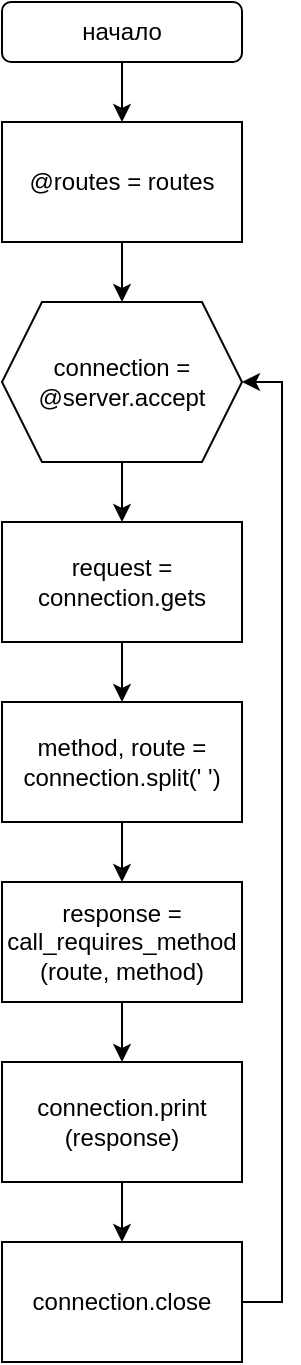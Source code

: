 <mxfile version="17.4.5" type="device"><diagram id="6vchvn2INqKsaZ0BZD0O" name="Page-1"><mxGraphModel dx="1350" dy="793" grid="1" gridSize="10" guides="1" tooltips="1" connect="1" arrows="1" fold="1" page="1" pageScale="1" pageWidth="827" pageHeight="1169" math="0" shadow="0"><root><mxCell id="0"/><mxCell id="1" parent="0"/><mxCell id="TtExzd5zuu7moBImFZO7-6" value="" style="edgeStyle=orthogonalEdgeStyle;rounded=0;orthogonalLoop=1;jettySize=auto;html=1;" edge="1" parent="1" source="TtExzd5zuu7moBImFZO7-1" target="TtExzd5zuu7moBImFZO7-2"><mxGeometry relative="1" as="geometry"/></mxCell><mxCell id="TtExzd5zuu7moBImFZO7-1" value="начало" style="rounded=1;whiteSpace=wrap;html=1;" vertex="1" parent="1"><mxGeometry x="354" y="10" width="120" height="30" as="geometry"/></mxCell><mxCell id="TtExzd5zuu7moBImFZO7-4" value="" style="edgeStyle=orthogonalEdgeStyle;rounded=0;orthogonalLoop=1;jettySize=auto;html=1;" edge="1" parent="1" source="TtExzd5zuu7moBImFZO7-2" target="TtExzd5zuu7moBImFZO7-3"><mxGeometry relative="1" as="geometry"/></mxCell><mxCell id="TtExzd5zuu7moBImFZO7-2" value="@routes = routes" style="rounded=0;whiteSpace=wrap;html=1;" vertex="1" parent="1"><mxGeometry x="354" y="70" width="120" height="60" as="geometry"/></mxCell><mxCell id="TtExzd5zuu7moBImFZO7-8" value="" style="edgeStyle=orthogonalEdgeStyle;rounded=0;orthogonalLoop=1;jettySize=auto;html=1;" edge="1" parent="1" source="TtExzd5zuu7moBImFZO7-3" target="TtExzd5zuu7moBImFZO7-7"><mxGeometry relative="1" as="geometry"/></mxCell><mxCell id="TtExzd5zuu7moBImFZO7-3" value="connection = @server.accept" style="shape=hexagon;perimeter=hexagonPerimeter2;whiteSpace=wrap;html=1;fixedSize=1;" vertex="1" parent="1"><mxGeometry x="354" y="160" width="120" height="80" as="geometry"/></mxCell><mxCell id="TtExzd5zuu7moBImFZO7-13" value="" style="edgeStyle=orthogonalEdgeStyle;rounded=0;orthogonalLoop=1;jettySize=auto;html=1;" edge="1" parent="1" source="TtExzd5zuu7moBImFZO7-7" target="TtExzd5zuu7moBImFZO7-9"><mxGeometry relative="1" as="geometry"/></mxCell><mxCell id="TtExzd5zuu7moBImFZO7-7" value="request = connection.gets" style="rounded=0;whiteSpace=wrap;html=1;" vertex="1" parent="1"><mxGeometry x="354" y="270" width="120" height="60" as="geometry"/></mxCell><mxCell id="TtExzd5zuu7moBImFZO7-14" value="" style="edgeStyle=orthogonalEdgeStyle;rounded=0;orthogonalLoop=1;jettySize=auto;html=1;" edge="1" parent="1" source="TtExzd5zuu7moBImFZO7-9" target="TtExzd5zuu7moBImFZO7-10"><mxGeometry relative="1" as="geometry"/></mxCell><mxCell id="TtExzd5zuu7moBImFZO7-9" value="method, route = connection.split(' ')" style="rounded=0;whiteSpace=wrap;html=1;" vertex="1" parent="1"><mxGeometry x="354" y="360" width="120" height="60" as="geometry"/></mxCell><mxCell id="TtExzd5zuu7moBImFZO7-15" value="" style="edgeStyle=orthogonalEdgeStyle;rounded=0;orthogonalLoop=1;jettySize=auto;html=1;" edge="1" parent="1" source="TtExzd5zuu7moBImFZO7-10" target="TtExzd5zuu7moBImFZO7-11"><mxGeometry relative="1" as="geometry"/></mxCell><mxCell id="TtExzd5zuu7moBImFZO7-10" value="&lt;div&gt;response = call_requires_method&lt;/div&gt;&lt;div&gt;(route, method)&lt;br&gt;&lt;/div&gt;" style="rounded=0;whiteSpace=wrap;html=1;" vertex="1" parent="1"><mxGeometry x="354" y="450" width="120" height="60" as="geometry"/></mxCell><mxCell id="TtExzd5zuu7moBImFZO7-16" value="" style="edgeStyle=orthogonalEdgeStyle;rounded=0;orthogonalLoop=1;jettySize=auto;html=1;" edge="1" parent="1" source="TtExzd5zuu7moBImFZO7-11" target="TtExzd5zuu7moBImFZO7-12"><mxGeometry relative="1" as="geometry"/></mxCell><mxCell id="TtExzd5zuu7moBImFZO7-11" value="&lt;div&gt;connection.print&lt;/div&gt;&lt;div&gt;(response)&lt;br&gt;&lt;/div&gt;" style="rounded=0;whiteSpace=wrap;html=1;" vertex="1" parent="1"><mxGeometry x="354" y="540" width="120" height="60" as="geometry"/></mxCell><mxCell id="TtExzd5zuu7moBImFZO7-17" style="edgeStyle=orthogonalEdgeStyle;rounded=0;orthogonalLoop=1;jettySize=auto;html=1;entryX=1;entryY=0.5;entryDx=0;entryDy=0;" edge="1" parent="1" source="TtExzd5zuu7moBImFZO7-12" target="TtExzd5zuu7moBImFZO7-3"><mxGeometry relative="1" as="geometry"><Array as="points"><mxPoint x="494" y="660"/><mxPoint x="494" y="200"/></Array></mxGeometry></mxCell><mxCell id="TtExzd5zuu7moBImFZO7-12" value="connection.close" style="rounded=0;whiteSpace=wrap;html=1;" vertex="1" parent="1"><mxGeometry x="354" y="630" width="120" height="60" as="geometry"/></mxCell></root></mxGraphModel></diagram></mxfile>